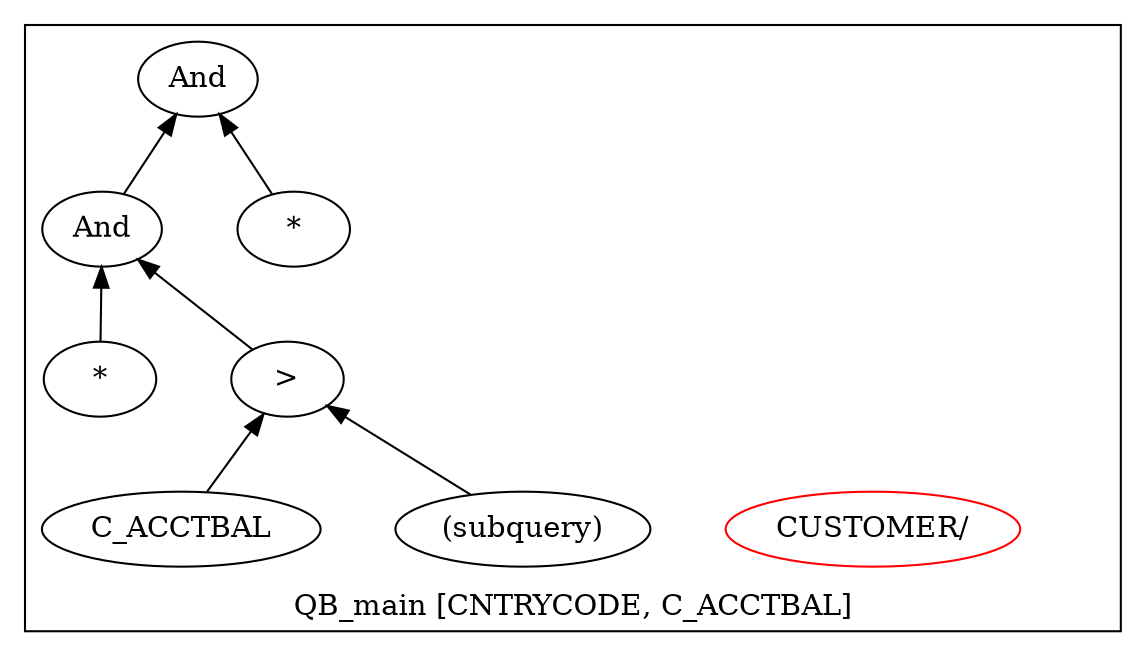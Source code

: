 digraph example1 {
    rankdir=BT;
    nodesep=0.5;
    ordering="in";
  subgraph cluster_QB_main {
    label = "QB_main [CNTRYCODE, C_ACCTBAL]";
    "QB_main_pt"[shape=point, color=white];
    "QUN_0"[label="CUSTOMER/", color=red]
    exprnode0x7ff8dbc32738[label="And"];
    exprnode0x7ff8dbc318b8 -> exprnode0x7ff8dbc32738;
    exprnode0x7ff8dbc34148 -> exprnode0x7ff8dbc32738;
    exprnode0x7ff8dbc318b8[label="And"];
    exprnode0x7ff8dbc304a8 -> exprnode0x7ff8dbc318b8;
    exprnode0x7ff8dbc31b48 -> exprnode0x7ff8dbc318b8;
    exprnode0x7ff8dbc304a8[label="*"];
    exprnode0x7ff8dbc31b48[label=">"];
    exprnode0x7ff8dbc2e6e8 -> exprnode0x7ff8dbc31b48;
    exprnode0x7ff8dbc31818 -> exprnode0x7ff8dbc31b48;
    exprnode0x7ff8dbc2e6e8[label="C_ACCTBAL"];
    exprnode0x7ff8dbc31818[label="(subquery)"];
    exprnode0x7ff8dbc34148[label="*"];
}
}
